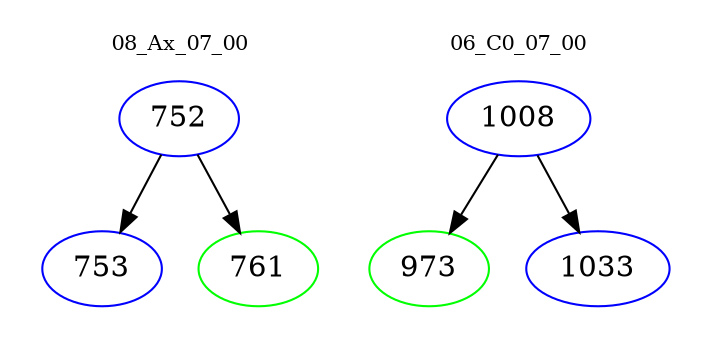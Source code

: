 digraph{
subgraph cluster_0 {
color = white
label = "08_Ax_07_00";
fontsize=10;
T0_752 [label="752", color="blue"]
T0_752 -> T0_753 [color="black"]
T0_753 [label="753", color="blue"]
T0_752 -> T0_761 [color="black"]
T0_761 [label="761", color="green"]
}
subgraph cluster_1 {
color = white
label = "06_C0_07_00";
fontsize=10;
T1_1008 [label="1008", color="blue"]
T1_1008 -> T1_973 [color="black"]
T1_973 [label="973", color="green"]
T1_1008 -> T1_1033 [color="black"]
T1_1033 [label="1033", color="blue"]
}
}
